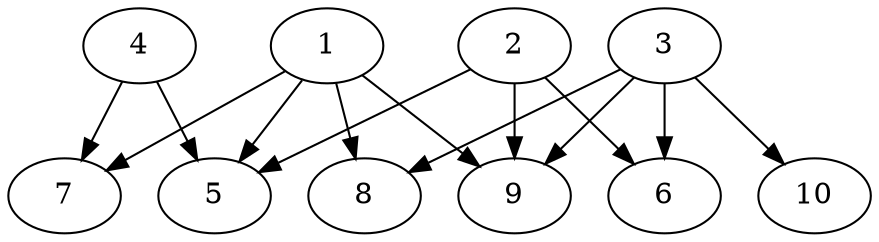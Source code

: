 // DAG automatically generated by daggen at Tue Aug  6 16:21:19 2019
// ./daggen --dot -n 10 --ccr 0.4 --fat 0.7 --regular 0.5 --density 0.6 --mindata 5242880 --maxdata 52428800 
digraph G {
  1 [size="71411200", alpha="0.11", expect_size="28564480"] 
  1 -> 5 [size ="28564480"]
  1 -> 7 [size ="28564480"]
  1 -> 8 [size ="28564480"]
  1 -> 9 [size ="28564480"]
  2 [size="41290240", alpha="0.07", expect_size="16516096"] 
  2 -> 5 [size ="16516096"]
  2 -> 6 [size ="16516096"]
  2 -> 9 [size ="16516096"]
  3 [size="27084800", alpha="0.05", expect_size="10833920"] 
  3 -> 6 [size ="10833920"]
  3 -> 8 [size ="10833920"]
  3 -> 9 [size ="10833920"]
  3 -> 10 [size ="10833920"]
  4 [size="100974080", alpha="0.10", expect_size="40389632"] 
  4 -> 5 [size ="40389632"]
  4 -> 7 [size ="40389632"]
  5 [size="94786560", alpha="0.13", expect_size="37914624"] 
  6 [size="131054080", alpha="0.02", expect_size="52421632"] 
  7 [size="36308480", alpha="0.19", expect_size="14523392"] 
  8 [size="81722880", alpha="0.19", expect_size="32689152"] 
  9 [size="79040000", alpha="0.08", expect_size="31616000"] 
  10 [size="47196160", alpha="0.16", expect_size="18878464"] 
}
